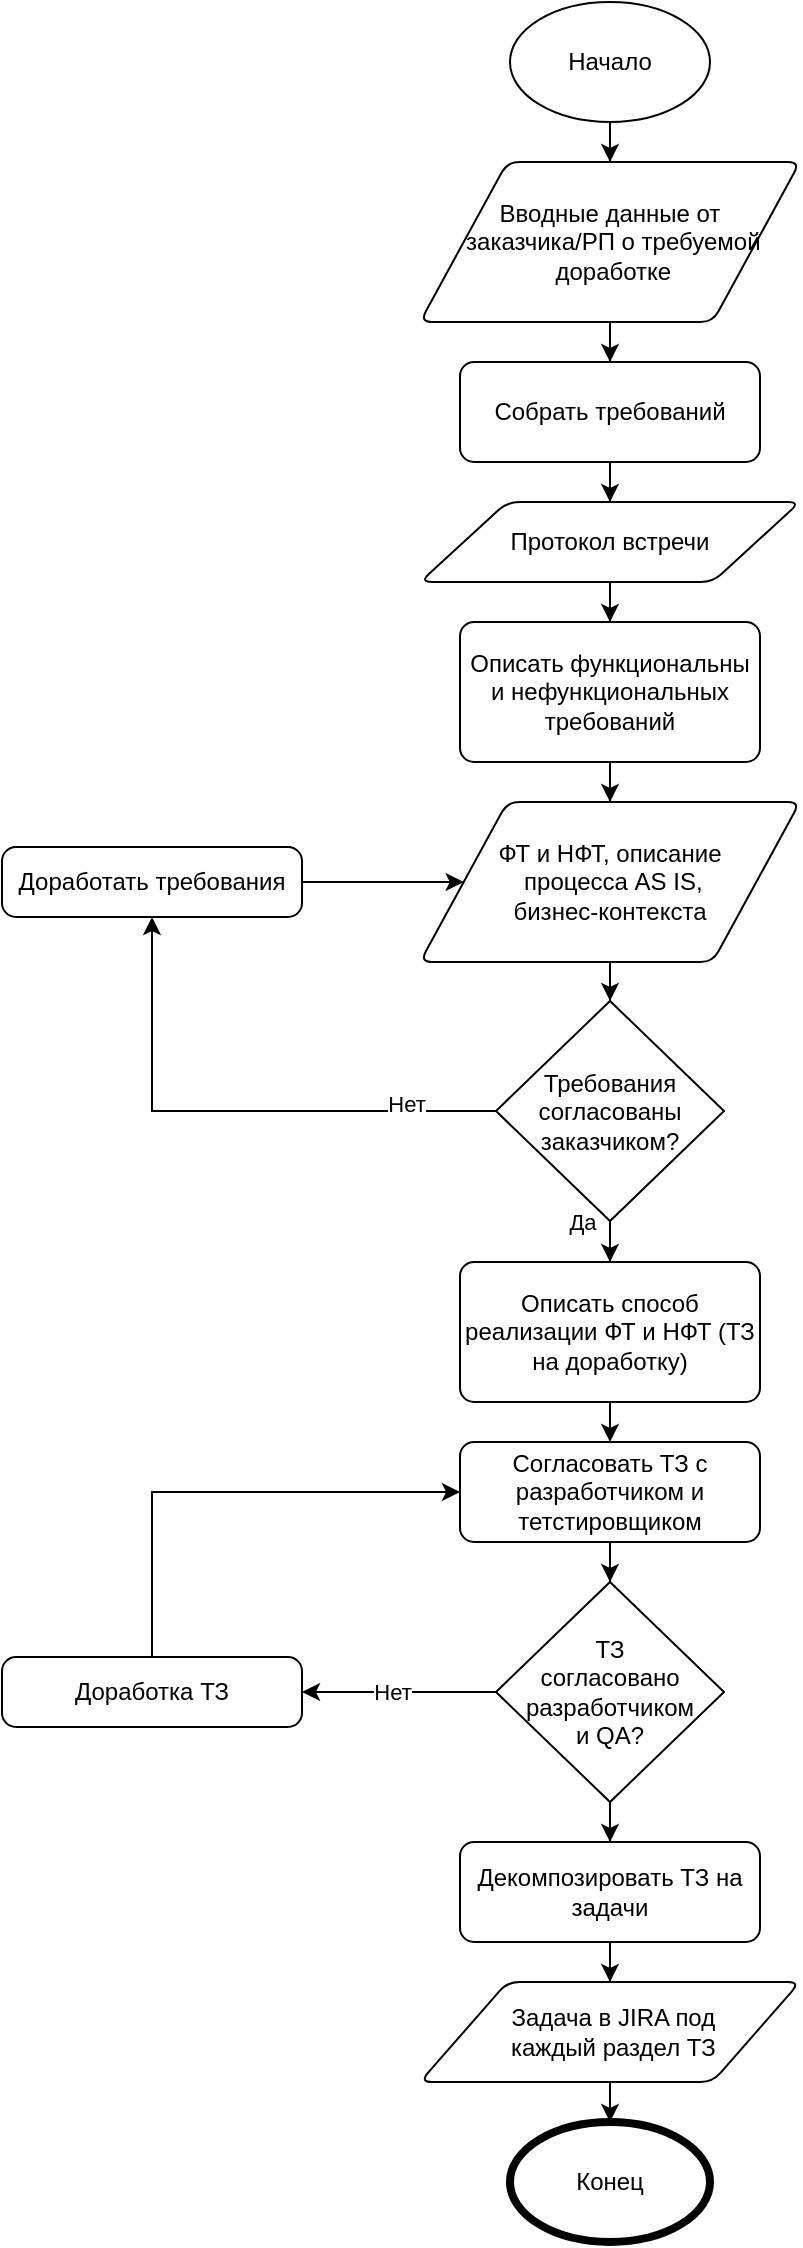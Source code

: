 <mxfile version="21.7.5" type="github">
  <diagram name="Страница — 1" id="f2ejWZi2phrKguzAVBuH">
    <mxGraphModel dx="1434" dy="764" grid="1" gridSize="10" guides="1" tooltips="1" connect="1" arrows="1" fold="1" page="1" pageScale="1" pageWidth="827" pageHeight="1169" math="0" shadow="0">
      <root>
        <mxCell id="0" />
        <mxCell id="1" parent="0" />
        <mxCell id="uGTdyqaxyatmraVnBxuw-6" style="edgeStyle=orthogonalEdgeStyle;rounded=0;orthogonalLoop=1;jettySize=auto;html=1;entryX=0.5;entryY=0;entryDx=0;entryDy=0;" edge="1" parent="1" source="uGTdyqaxyatmraVnBxuw-1" target="uGTdyqaxyatmraVnBxuw-3">
          <mxGeometry relative="1" as="geometry" />
        </mxCell>
        <mxCell id="uGTdyqaxyatmraVnBxuw-1" value="Начало" style="strokeWidth=1;html=1;shape=mxgraph.flowchart.start_1;whiteSpace=wrap;" vertex="1" parent="1">
          <mxGeometry x="364" y="30" width="100" height="60" as="geometry" />
        </mxCell>
        <mxCell id="uGTdyqaxyatmraVnBxuw-23" style="edgeStyle=orthogonalEdgeStyle;rounded=0;orthogonalLoop=1;jettySize=auto;html=1;entryX=0.5;entryY=0;entryDx=0;entryDy=0;" edge="1" parent="1" source="uGTdyqaxyatmraVnBxuw-2" target="uGTdyqaxyatmraVnBxuw-16">
          <mxGeometry relative="1" as="geometry" />
        </mxCell>
        <mxCell id="uGTdyqaxyatmraVnBxuw-2" value="Собрать требований" style="rounded=1;whiteSpace=wrap;html=1;absoluteArcSize=1;arcSize=14;strokeWidth=1;" vertex="1" parent="1">
          <mxGeometry x="339" y="210" width="150" height="50" as="geometry" />
        </mxCell>
        <mxCell id="uGTdyqaxyatmraVnBxuw-24" style="edgeStyle=orthogonalEdgeStyle;rounded=0;orthogonalLoop=1;jettySize=auto;html=1;entryX=0.5;entryY=0;entryDx=0;entryDy=0;" edge="1" parent="1" source="uGTdyqaxyatmraVnBxuw-3" target="uGTdyqaxyatmraVnBxuw-2">
          <mxGeometry relative="1" as="geometry" />
        </mxCell>
        <mxCell id="uGTdyqaxyatmraVnBxuw-3" value="Вводные данные от&lt;br&gt;&amp;nbsp;заказчика/РП о требуемой&lt;br&gt;&amp;nbsp;доработке" style="shape=parallelogram;html=1;strokeWidth=1;perimeter=parallelogramPerimeter;whiteSpace=wrap;rounded=1;arcSize=12;size=0.23;" vertex="1" parent="1">
          <mxGeometry x="319" y="110" width="190" height="80" as="geometry" />
        </mxCell>
        <mxCell id="uGTdyqaxyatmraVnBxuw-10" style="edgeStyle=orthogonalEdgeStyle;rounded=0;orthogonalLoop=1;jettySize=auto;html=1;entryX=0.5;entryY=1;entryDx=0;entryDy=0;" edge="1" parent="1" source="uGTdyqaxyatmraVnBxuw-4" target="uGTdyqaxyatmraVnBxuw-17">
          <mxGeometry relative="1" as="geometry">
            <mxPoint x="200" y="720" as="targetPoint" />
          </mxGeometry>
        </mxCell>
        <mxCell id="uGTdyqaxyatmraVnBxuw-19" value="Нет" style="edgeLabel;html=1;align=center;verticalAlign=middle;resizable=0;points=[];" vertex="1" connectable="0" parent="uGTdyqaxyatmraVnBxuw-10">
          <mxGeometry x="-0.663" y="-4" relative="1" as="geometry">
            <mxPoint as="offset" />
          </mxGeometry>
        </mxCell>
        <mxCell id="uGTdyqaxyatmraVnBxuw-31" style="edgeStyle=orthogonalEdgeStyle;rounded=0;orthogonalLoop=1;jettySize=auto;html=1;entryX=0.5;entryY=0;entryDx=0;entryDy=0;" edge="1" parent="1" source="uGTdyqaxyatmraVnBxuw-4" target="uGTdyqaxyatmraVnBxuw-27">
          <mxGeometry relative="1" as="geometry" />
        </mxCell>
        <mxCell id="uGTdyqaxyatmraVnBxuw-45" value="Да" style="edgeLabel;html=1;align=center;verticalAlign=middle;resizable=0;points=[];" vertex="1" connectable="0" parent="uGTdyqaxyatmraVnBxuw-31">
          <mxGeometry x="0.529" y="-2" relative="1" as="geometry">
            <mxPoint x="-12" y="-6" as="offset" />
          </mxGeometry>
        </mxCell>
        <mxCell id="uGTdyqaxyatmraVnBxuw-4" value="Требования согласованы заказчиком?" style="strokeWidth=1;html=1;shape=mxgraph.flowchart.decision;whiteSpace=wrap;" vertex="1" parent="1">
          <mxGeometry x="357" y="529.5" width="114" height="110" as="geometry" />
        </mxCell>
        <mxCell id="uGTdyqaxyatmraVnBxuw-25" style="edgeStyle=orthogonalEdgeStyle;rounded=0;orthogonalLoop=1;jettySize=auto;html=1;entryX=0.5;entryY=0;entryDx=0;entryDy=0;" edge="1" parent="1" source="uGTdyqaxyatmraVnBxuw-7" target="uGTdyqaxyatmraVnBxuw-8">
          <mxGeometry relative="1" as="geometry" />
        </mxCell>
        <mxCell id="uGTdyqaxyatmraVnBxuw-7" value="Описать функциональны и нефункциональных требований" style="rounded=1;whiteSpace=wrap;html=1;absoluteArcSize=1;arcSize=14;strokeWidth=1;" vertex="1" parent="1">
          <mxGeometry x="339" y="340" width="150" height="70" as="geometry" />
        </mxCell>
        <mxCell id="uGTdyqaxyatmraVnBxuw-20" style="edgeStyle=orthogonalEdgeStyle;rounded=0;orthogonalLoop=1;jettySize=auto;html=1;entryX=0.5;entryY=0;entryDx=0;entryDy=0;entryPerimeter=0;" edge="1" parent="1" source="uGTdyqaxyatmraVnBxuw-8" target="uGTdyqaxyatmraVnBxuw-4">
          <mxGeometry relative="1" as="geometry" />
        </mxCell>
        <mxCell id="uGTdyqaxyatmraVnBxuw-8" value="ФТ и НФТ, описание&lt;br&gt;&amp;nbsp;процесса AS IS,&lt;br&gt;бизнес-контекста" style="shape=parallelogram;html=1;strokeWidth=1;perimeter=parallelogramPerimeter;whiteSpace=wrap;rounded=1;arcSize=12;size=0.23;" vertex="1" parent="1">
          <mxGeometry x="319" y="430" width="190" height="80" as="geometry" />
        </mxCell>
        <mxCell id="uGTdyqaxyatmraVnBxuw-22" style="edgeStyle=orthogonalEdgeStyle;rounded=0;orthogonalLoop=1;jettySize=auto;html=1;entryX=0.5;entryY=0;entryDx=0;entryDy=0;" edge="1" parent="1" source="uGTdyqaxyatmraVnBxuw-16" target="uGTdyqaxyatmraVnBxuw-7">
          <mxGeometry relative="1" as="geometry" />
        </mxCell>
        <mxCell id="uGTdyqaxyatmraVnBxuw-16" value="Протокол встречи" style="shape=parallelogram;html=1;strokeWidth=1;perimeter=parallelogramPerimeter;whiteSpace=wrap;rounded=1;arcSize=12;size=0.23;" vertex="1" parent="1">
          <mxGeometry x="319" y="280" width="190" height="40" as="geometry" />
        </mxCell>
        <mxCell id="uGTdyqaxyatmraVnBxuw-18" style="edgeStyle=orthogonalEdgeStyle;rounded=0;orthogonalLoop=1;jettySize=auto;html=1;entryX=0;entryY=0.5;entryDx=0;entryDy=0;" edge="1" parent="1" source="uGTdyqaxyatmraVnBxuw-17" target="uGTdyqaxyatmraVnBxuw-8">
          <mxGeometry relative="1" as="geometry" />
        </mxCell>
        <mxCell id="uGTdyqaxyatmraVnBxuw-17" value="Доработать требования" style="rounded=1;whiteSpace=wrap;html=1;absoluteArcSize=1;arcSize=14;strokeWidth=1;" vertex="1" parent="1">
          <mxGeometry x="110" y="452.5" width="150" height="35" as="geometry" />
        </mxCell>
        <mxCell id="uGTdyqaxyatmraVnBxuw-27" value="Описать способ реализации ФТ и НФТ (ТЗ на доработку)" style="rounded=1;whiteSpace=wrap;html=1;absoluteArcSize=1;arcSize=14;strokeWidth=1;" vertex="1" parent="1">
          <mxGeometry x="339" y="660" width="150" height="70" as="geometry" />
        </mxCell>
        <mxCell id="uGTdyqaxyatmraVnBxuw-33" style="edgeStyle=orthogonalEdgeStyle;rounded=0;orthogonalLoop=1;jettySize=auto;html=1;entryX=0.5;entryY=0;entryDx=0;entryDy=0;" edge="1" parent="1" target="uGTdyqaxyatmraVnBxuw-30">
          <mxGeometry relative="1" as="geometry">
            <mxPoint x="414" y="730" as="sourcePoint" />
          </mxGeometry>
        </mxCell>
        <mxCell id="uGTdyqaxyatmraVnBxuw-43" style="edgeStyle=orthogonalEdgeStyle;rounded=0;orthogonalLoop=1;jettySize=auto;html=1;entryX=0.5;entryY=0;entryDx=0;entryDy=0;entryPerimeter=0;" edge="1" parent="1" source="uGTdyqaxyatmraVnBxuw-30" target="uGTdyqaxyatmraVnBxuw-36">
          <mxGeometry relative="1" as="geometry" />
        </mxCell>
        <mxCell id="uGTdyqaxyatmraVnBxuw-30" value="Согласовать ТЗ с разработчиком и тетстировщиком" style="rounded=1;whiteSpace=wrap;html=1;absoluteArcSize=1;arcSize=14;strokeWidth=1;" vertex="1" parent="1">
          <mxGeometry x="339" y="750" width="150" height="50" as="geometry" />
        </mxCell>
        <mxCell id="uGTdyqaxyatmraVnBxuw-41" style="edgeStyle=orthogonalEdgeStyle;rounded=0;orthogonalLoop=1;jettySize=auto;html=1;" edge="1" parent="1" source="uGTdyqaxyatmraVnBxuw-36">
          <mxGeometry relative="1" as="geometry">
            <mxPoint x="260" y="875" as="targetPoint" />
          </mxGeometry>
        </mxCell>
        <mxCell id="uGTdyqaxyatmraVnBxuw-44" value="Нет" style="edgeLabel;html=1;align=center;verticalAlign=middle;resizable=0;points=[];" vertex="1" connectable="0" parent="uGTdyqaxyatmraVnBxuw-41">
          <mxGeometry x="0.087" y="-1" relative="1" as="geometry">
            <mxPoint as="offset" />
          </mxGeometry>
        </mxCell>
        <mxCell id="uGTdyqaxyatmraVnBxuw-48" style="edgeStyle=orthogonalEdgeStyle;rounded=0;orthogonalLoop=1;jettySize=auto;html=1;" edge="1" parent="1" source="uGTdyqaxyatmraVnBxuw-36" target="uGTdyqaxyatmraVnBxuw-47">
          <mxGeometry relative="1" as="geometry" />
        </mxCell>
        <mxCell id="uGTdyqaxyatmraVnBxuw-36" value="ТЗ &lt;br&gt;согласовано разработчиком &lt;br&gt;и QA?" style="strokeWidth=1;html=1;shape=mxgraph.flowchart.decision;whiteSpace=wrap;" vertex="1" parent="1">
          <mxGeometry x="357" y="820" width="114" height="110" as="geometry" />
        </mxCell>
        <mxCell id="uGTdyqaxyatmraVnBxuw-42" style="edgeStyle=orthogonalEdgeStyle;rounded=0;orthogonalLoop=1;jettySize=auto;html=1;entryX=0;entryY=0.5;entryDx=0;entryDy=0;exitX=0.5;exitY=0;exitDx=0;exitDy=0;" edge="1" parent="1" source="uGTdyqaxyatmraVnBxuw-40" target="uGTdyqaxyatmraVnBxuw-30">
          <mxGeometry relative="1" as="geometry" />
        </mxCell>
        <mxCell id="uGTdyqaxyatmraVnBxuw-40" value="Доработка ТЗ" style="rounded=1;whiteSpace=wrap;html=1;absoluteArcSize=1;arcSize=14;strokeWidth=1;" vertex="1" parent="1">
          <mxGeometry x="110" y="857.5" width="150" height="35" as="geometry" />
        </mxCell>
        <mxCell id="uGTdyqaxyatmraVnBxuw-51" style="edgeStyle=orthogonalEdgeStyle;rounded=0;orthogonalLoop=1;jettySize=auto;html=1;entryX=0.5;entryY=0;entryDx=0;entryDy=0;entryPerimeter=0;" edge="1" parent="1" source="uGTdyqaxyatmraVnBxuw-46" target="uGTdyqaxyatmraVnBxuw-50">
          <mxGeometry relative="1" as="geometry" />
        </mxCell>
        <mxCell id="uGTdyqaxyatmraVnBxuw-46" value="&amp;nbsp;Задача в JIRA под&lt;br&gt;&amp;nbsp;каждый раздел ТЗ" style="shape=parallelogram;html=1;strokeWidth=1;perimeter=parallelogramPerimeter;whiteSpace=wrap;rounded=1;arcSize=12;size=0.23;" vertex="1" parent="1">
          <mxGeometry x="319" y="1020" width="190" height="50" as="geometry" />
        </mxCell>
        <mxCell id="uGTdyqaxyatmraVnBxuw-49" style="edgeStyle=orthogonalEdgeStyle;rounded=0;orthogonalLoop=1;jettySize=auto;html=1;entryX=0.5;entryY=0;entryDx=0;entryDy=0;" edge="1" parent="1" source="uGTdyqaxyatmraVnBxuw-47" target="uGTdyqaxyatmraVnBxuw-46">
          <mxGeometry relative="1" as="geometry" />
        </mxCell>
        <mxCell id="uGTdyqaxyatmraVnBxuw-47" value="Декомпозировать ТЗ на задачи" style="rounded=1;whiteSpace=wrap;html=1;absoluteArcSize=1;arcSize=14;strokeWidth=1;" vertex="1" parent="1">
          <mxGeometry x="339" y="950" width="150" height="50" as="geometry" />
        </mxCell>
        <mxCell id="uGTdyqaxyatmraVnBxuw-50" value="Конец" style="strokeWidth=4;html=1;shape=mxgraph.flowchart.start_1;whiteSpace=wrap;" vertex="1" parent="1">
          <mxGeometry x="364" y="1090" width="100" height="60" as="geometry" />
        </mxCell>
      </root>
    </mxGraphModel>
  </diagram>
</mxfile>

